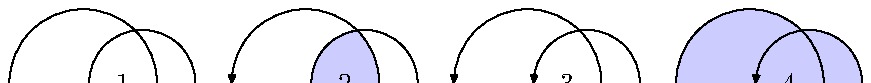 \documentclass{standalone}
\usepackage{luamplib}
\usepackage{dwmpcode}
\begin{document}
\mplibtextextlabel{enable}
\begin{mplibcode}
beginfig(3);
  path A, B; picture p[];
  A = fullcircle scaled 2.5cm; 
  B = fullcircle scaled 1.8cm shifted (1cm,0);
  p1 = image(fill buildcycle(A,B) withcolor .8[blue,white]; drawarrow A; drawarrow B;);
  A := A rotated 180;
  p2 = image(fill buildcycle(A,B) withcolor .8[blue,white]; drawarrow A; drawarrow B;);
  B := B rotatedabout(center B,180);
  p3 = image(fill buildcycle(A,B) withcolor .8[blue,white]; drawarrow A; drawarrow B;);
  A := A rotated 180;
  p4 = image(fill buildcycle(A,B) withcolor .8[blue,white]; drawarrow A; drawarrow B;);
  B := B rotatedabout(center B, 180);
  A := reverse A;
  p5 = image(fill buildcycle(A,B) withcolor .8[blue,white]; drawarrow A; drawarrow B;);
  A := A rotated 180;
  p6 = image(fill buildcycle(A,B) withcolor .8[blue,white]; drawarrow A; drawarrow B;);
  B := B rotatedabout(center B,180);
  p7 = image(fill buildcycle(A,B) withcolor .8[blue,white]; drawarrow A; drawarrow B;);
  A := A rotated 180;
  p8 = image(fill buildcycle(A,B) withcolor .8[blue,white]; drawarrow A; drawarrow B;);

  for i=1 upto 4: draw p[i]   scaled .75 shifted (80i,  0); label(decimal i,     (5mm+80i,0)); endfor
  for i=1 upto 4: draw p[i+4] scaled .75 shifted (80i,-68); label(decimal (4+i), (5mm+80i,-68)); endfor

  picture L;
  L = image(
    for i=0 upto 3: fill unitsquare scaled 2 shifted (1/2,1/2) rotated (45+90i); endfor
    label.rt("\small To rotate a circular path, you can use: \mpl{p rotatedaround(center p, 180)}",
      3 right);
  );
  label(L, point 1/2 of bbox currentpicture shifted 21 down);

endfig;
\end{mplibcode}
\end{document}


